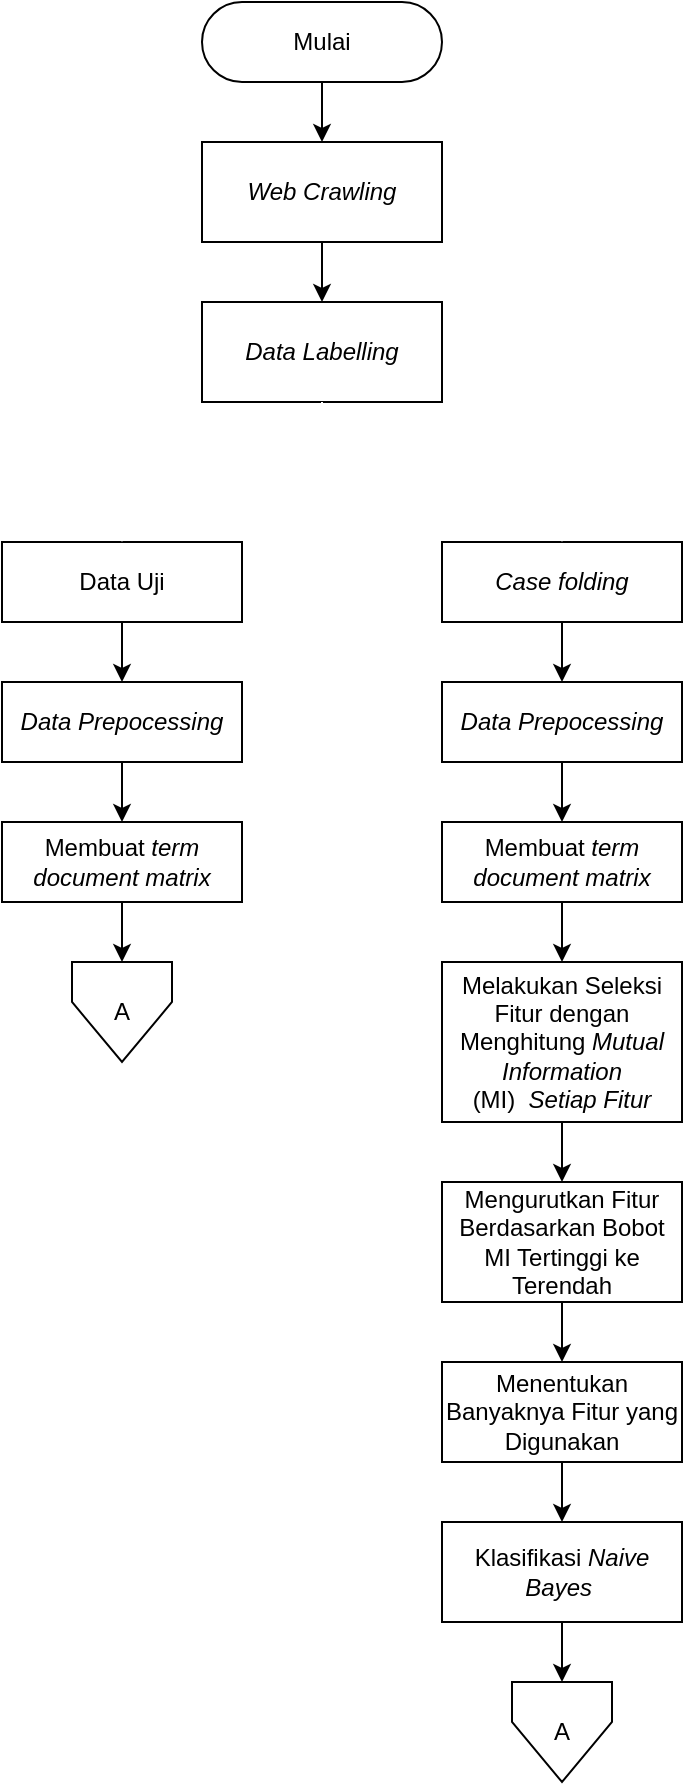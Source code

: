 <mxfile version="20.4.0" type="github">
  <diagram id="C5RBs43oDa-KdzZeNtuy" name="Page-1">
    <mxGraphModel dx="1363" dy="571" grid="1" gridSize="10" guides="1" tooltips="1" connect="1" arrows="1" fold="1" page="1" pageScale="1" pageWidth="827" pageHeight="1169" math="0" shadow="0">
      <root>
        <mxCell id="WIyWlLk6GJQsqaUBKTNV-0" />
        <mxCell id="WIyWlLk6GJQsqaUBKTNV-1" parent="WIyWlLk6GJQsqaUBKTNV-0" />
        <mxCell id="WIyWlLk6GJQsqaUBKTNV-3" value="Mulai" style="rounded=1;whiteSpace=wrap;html=1;fontSize=12;glass=0;strokeWidth=1;shadow=0;arcSize=50;" parent="WIyWlLk6GJQsqaUBKTNV-1" vertex="1">
          <mxGeometry x="160" y="80" width="120" height="40" as="geometry" />
        </mxCell>
        <mxCell id="WIyWlLk6GJQsqaUBKTNV-11" value="Data Uji" style="rounded=1;whiteSpace=wrap;html=1;fontSize=12;glass=0;strokeWidth=1;shadow=0;arcSize=0;" parent="WIyWlLk6GJQsqaUBKTNV-1" vertex="1">
          <mxGeometry x="60" y="350" width="120" height="40" as="geometry" />
        </mxCell>
        <mxCell id="0ThdfFZHO9jcD33XFk8l-0" value="" style="endArrow=classic;html=1;rounded=0;exitX=0.5;exitY=1;exitDx=0;exitDy=0;entryX=0.5;entryY=0;entryDx=0;entryDy=0;" edge="1" parent="WIyWlLk6GJQsqaUBKTNV-1" source="WIyWlLk6GJQsqaUBKTNV-3" target="0ThdfFZHO9jcD33XFk8l-1">
          <mxGeometry width="50" height="50" relative="1" as="geometry">
            <mxPoint x="200" y="250" as="sourcePoint" />
            <mxPoint x="220" y="170" as="targetPoint" />
          </mxGeometry>
        </mxCell>
        <mxCell id="0ThdfFZHO9jcD33XFk8l-1" value="&lt;i&gt;&lt;span lang=&quot;EN-AU&quot;&gt;Web Crawling&lt;/span&gt;&lt;/i&gt;&lt;span lang=&quot;EN-AU&quot;&gt;&lt;/span&gt;" style="rounded=0;whiteSpace=wrap;html=1;" vertex="1" parent="WIyWlLk6GJQsqaUBKTNV-1">
          <mxGeometry x="160" y="150" width="120" height="50" as="geometry" />
        </mxCell>
        <mxCell id="0ThdfFZHO9jcD33XFk8l-3" value="" style="endArrow=classic;html=1;rounded=0;entryX=0.5;entryY=0;entryDx=0;entryDy=0;exitX=0.5;exitY=1;exitDx=0;exitDy=0;" edge="1" parent="WIyWlLk6GJQsqaUBKTNV-1" target="0ThdfFZHO9jcD33XFk8l-4" source="0ThdfFZHO9jcD33XFk8l-1">
          <mxGeometry width="50" height="50" relative="1" as="geometry">
            <mxPoint x="220" y="200" as="sourcePoint" />
            <mxPoint x="220" y="250" as="targetPoint" />
          </mxGeometry>
        </mxCell>
        <mxCell id="0ThdfFZHO9jcD33XFk8l-4" value="&lt;i&gt;Data Labelling&lt;/i&gt;" style="rounded=0;whiteSpace=wrap;html=1;" vertex="1" parent="WIyWlLk6GJQsqaUBKTNV-1">
          <mxGeometry x="160" y="230" width="120" height="50" as="geometry" />
        </mxCell>
        <mxCell id="0ThdfFZHO9jcD33XFk8l-47" value="" style="edgeStyle=segmentEdgeStyle;endArrow=classic;html=1;rounded=0;strokeColor=#FFFFFF;exitX=0.5;exitY=1;exitDx=0;exitDy=0;" edge="1" parent="WIyWlLk6GJQsqaUBKTNV-1" source="0ThdfFZHO9jcD33XFk8l-4" target="WIyWlLk6GJQsqaUBKTNV-11">
          <mxGeometry width="50" height="50" relative="1" as="geometry">
            <mxPoint x="220" y="320" as="sourcePoint" />
            <mxPoint x="190" y="270" as="targetPoint" />
            <Array as="points">
              <mxPoint x="220" y="320" />
              <mxPoint x="120" y="320" />
            </Array>
          </mxGeometry>
        </mxCell>
        <mxCell id="0ThdfFZHO9jcD33XFk8l-52" value="&lt;i&gt;Case folding&lt;/i&gt;" style="rounded=1;whiteSpace=wrap;html=1;fontSize=12;glass=0;strokeWidth=1;shadow=0;arcSize=0;" vertex="1" parent="WIyWlLk6GJQsqaUBKTNV-1">
          <mxGeometry x="280" y="350" width="120" height="40" as="geometry" />
        </mxCell>
        <mxCell id="0ThdfFZHO9jcD33XFk8l-53" value="" style="edgeStyle=segmentEdgeStyle;endArrow=classic;html=1;rounded=0;strokeColor=#FFFFFF;" edge="1" parent="WIyWlLk6GJQsqaUBKTNV-1" target="0ThdfFZHO9jcD33XFk8l-52">
          <mxGeometry width="50" height="50" relative="1" as="geometry">
            <mxPoint x="220" y="300" as="sourcePoint" />
            <mxPoint x="410" y="270" as="targetPoint" />
            <Array as="points">
              <mxPoint x="220" y="280" />
              <mxPoint x="220" y="320" />
              <mxPoint x="340" y="320" />
            </Array>
          </mxGeometry>
        </mxCell>
        <mxCell id="0ThdfFZHO9jcD33XFk8l-54" value="&lt;i&gt;Data Prepocessing&lt;/i&gt;" style="rounded=1;whiteSpace=wrap;html=1;fontSize=12;glass=0;strokeWidth=1;shadow=0;arcSize=0;" vertex="1" parent="WIyWlLk6GJQsqaUBKTNV-1">
          <mxGeometry x="60" y="420" width="120" height="40" as="geometry" />
        </mxCell>
        <mxCell id="0ThdfFZHO9jcD33XFk8l-58" value="" style="endArrow=classic;html=1;rounded=0;exitX=0.5;exitY=1;exitDx=0;exitDy=0;entryX=0.5;entryY=0;entryDx=0;entryDy=0;" edge="1" parent="WIyWlLk6GJQsqaUBKTNV-1" source="WIyWlLk6GJQsqaUBKTNV-11" target="0ThdfFZHO9jcD33XFk8l-54">
          <mxGeometry width="50" height="50" relative="1" as="geometry">
            <mxPoint x="230" y="334" as="sourcePoint" />
            <mxPoint x="230" y="364" as="targetPoint" />
          </mxGeometry>
        </mxCell>
        <mxCell id="0ThdfFZHO9jcD33XFk8l-59" value="Membuat &lt;i&gt;term document matrix&lt;/i&gt;" style="rounded=1;whiteSpace=wrap;html=1;fontSize=12;glass=0;strokeWidth=1;shadow=0;arcSize=0;" vertex="1" parent="WIyWlLk6GJQsqaUBKTNV-1">
          <mxGeometry x="60" y="490" width="120" height="40" as="geometry" />
        </mxCell>
        <mxCell id="0ThdfFZHO9jcD33XFk8l-60" value="" style="endArrow=classic;html=1;rounded=0;entryX=0.5;entryY=0;entryDx=0;entryDy=0;" edge="1" parent="WIyWlLk6GJQsqaUBKTNV-1" target="0ThdfFZHO9jcD33XFk8l-59" source="0ThdfFZHO9jcD33XFk8l-54">
          <mxGeometry width="50" height="50" relative="1" as="geometry">
            <mxPoint x="120" y="460" as="sourcePoint" />
            <mxPoint x="230" y="434" as="targetPoint" />
          </mxGeometry>
        </mxCell>
        <mxCell id="0ThdfFZHO9jcD33XFk8l-61" value="&lt;i&gt;Data Prepocessing&lt;/i&gt;" style="rounded=1;whiteSpace=wrap;html=1;fontSize=12;glass=0;strokeWidth=1;shadow=0;arcSize=0;" vertex="1" parent="WIyWlLk6GJQsqaUBKTNV-1">
          <mxGeometry x="280" y="420" width="120" height="40" as="geometry" />
        </mxCell>
        <mxCell id="0ThdfFZHO9jcD33XFk8l-62" value="" style="endArrow=classic;html=1;rounded=0;entryX=0.5;entryY=0;entryDx=0;entryDy=0;" edge="1" parent="WIyWlLk6GJQsqaUBKTNV-1" target="0ThdfFZHO9jcD33XFk8l-61" source="0ThdfFZHO9jcD33XFk8l-52">
          <mxGeometry width="50" height="50" relative="1" as="geometry">
            <mxPoint x="340" y="390" as="sourcePoint" />
            <mxPoint x="450" y="364" as="targetPoint" />
          </mxGeometry>
        </mxCell>
        <mxCell id="0ThdfFZHO9jcD33XFk8l-68" value="" style="edgeStyle=none;rounded=0;orthogonalLoop=1;jettySize=auto;html=1;strokeColor=#FFFFFF;" edge="1" parent="WIyWlLk6GJQsqaUBKTNV-1" source="0ThdfFZHO9jcD33XFk8l-63" target="0ThdfFZHO9jcD33XFk8l-65">
          <mxGeometry relative="1" as="geometry" />
        </mxCell>
        <mxCell id="0ThdfFZHO9jcD33XFk8l-69" value="" style="edgeStyle=none;rounded=0;orthogonalLoop=1;jettySize=auto;html=1;strokeColor=#FFFFFF;" edge="1" parent="WIyWlLk6GJQsqaUBKTNV-1" source="0ThdfFZHO9jcD33XFk8l-63" target="0ThdfFZHO9jcD33XFk8l-65">
          <mxGeometry relative="1" as="geometry" />
        </mxCell>
        <mxCell id="0ThdfFZHO9jcD33XFk8l-63" value="Membuat &lt;i&gt;term document matrix&lt;/i&gt;" style="rounded=1;whiteSpace=wrap;html=1;fontSize=12;glass=0;strokeWidth=1;shadow=0;arcSize=0;" vertex="1" parent="WIyWlLk6GJQsqaUBKTNV-1">
          <mxGeometry x="280" y="490" width="120" height="40" as="geometry" />
        </mxCell>
        <mxCell id="0ThdfFZHO9jcD33XFk8l-64" value="" style="endArrow=classic;html=1;rounded=0;entryX=0.5;entryY=0;entryDx=0;entryDy=0;" edge="1" parent="WIyWlLk6GJQsqaUBKTNV-1" target="0ThdfFZHO9jcD33XFk8l-63" source="0ThdfFZHO9jcD33XFk8l-61">
          <mxGeometry width="50" height="50" relative="1" as="geometry">
            <mxPoint x="340" y="460" as="sourcePoint" />
            <mxPoint x="450" y="434" as="targetPoint" />
          </mxGeometry>
        </mxCell>
        <mxCell id="0ThdfFZHO9jcD33XFk8l-65" value="Melakukan Seleksi Fitur dengan Menghitung &lt;i&gt;Mutual Information &lt;/i&gt;(MI)&amp;nbsp;&lt;i&gt;&amp;nbsp;Setiap Fitur&lt;/i&gt;" style="rounded=1;whiteSpace=wrap;html=1;fontSize=12;glass=0;strokeWidth=1;shadow=0;arcSize=0;" vertex="1" parent="WIyWlLk6GJQsqaUBKTNV-1">
          <mxGeometry x="280" y="560" width="120" height="80" as="geometry" />
        </mxCell>
        <mxCell id="0ThdfFZHO9jcD33XFk8l-66" value="" style="endArrow=classic;html=1;rounded=0;entryX=0.5;entryY=0;entryDx=0;entryDy=0;" edge="1" parent="WIyWlLk6GJQsqaUBKTNV-1" target="0ThdfFZHO9jcD33XFk8l-65" source="0ThdfFZHO9jcD33XFk8l-63">
          <mxGeometry width="50" height="50" relative="1" as="geometry">
            <mxPoint x="340" y="530" as="sourcePoint" />
            <mxPoint x="450" y="504" as="targetPoint" />
          </mxGeometry>
        </mxCell>
        <mxCell id="0ThdfFZHO9jcD33XFk8l-70" value="" style="edgeStyle=none;rounded=0;orthogonalLoop=1;jettySize=auto;html=1;strokeColor=#FFFFFF;" edge="1" parent="WIyWlLk6GJQsqaUBKTNV-1" target="0ThdfFZHO9jcD33XFk8l-74">
          <mxGeometry relative="1" as="geometry">
            <mxPoint x="340" y="730" as="sourcePoint" />
          </mxGeometry>
        </mxCell>
        <mxCell id="0ThdfFZHO9jcD33XFk8l-71" value="" style="edgeStyle=none;rounded=0;orthogonalLoop=1;jettySize=auto;html=1;strokeColor=#FFFFFF;" edge="1" parent="WIyWlLk6GJQsqaUBKTNV-1" target="0ThdfFZHO9jcD33XFk8l-74">
          <mxGeometry relative="1" as="geometry">
            <mxPoint x="340" y="730" as="sourcePoint" />
          </mxGeometry>
        </mxCell>
        <mxCell id="0ThdfFZHO9jcD33XFk8l-72" value="Mengurutkan Fitur Berdasarkan Bobot MI Tertinggi ke Terendah" style="rounded=1;whiteSpace=wrap;html=1;fontSize=12;glass=0;strokeWidth=1;shadow=0;arcSize=0;" vertex="1" parent="WIyWlLk6GJQsqaUBKTNV-1">
          <mxGeometry x="280" y="670" width="120" height="60" as="geometry" />
        </mxCell>
        <mxCell id="0ThdfFZHO9jcD33XFk8l-73" value="" style="endArrow=classic;html=1;rounded=0;entryX=0.5;entryY=0;entryDx=0;entryDy=0;" edge="1" parent="WIyWlLk6GJQsqaUBKTNV-1" target="0ThdfFZHO9jcD33XFk8l-72" source="0ThdfFZHO9jcD33XFk8l-65">
          <mxGeometry width="50" height="50" relative="1" as="geometry">
            <mxPoint x="340" y="600" as="sourcePoint" />
            <mxPoint x="450" y="574" as="targetPoint" />
          </mxGeometry>
        </mxCell>
        <mxCell id="0ThdfFZHO9jcD33XFk8l-74" value="Menentukan Banyaknya Fitur yang Digunakan" style="rounded=1;whiteSpace=wrap;html=1;fontSize=12;glass=0;strokeWidth=1;shadow=0;arcSize=0;" vertex="1" parent="WIyWlLk6GJQsqaUBKTNV-1">
          <mxGeometry x="280" y="760" width="120" height="50" as="geometry" />
        </mxCell>
        <mxCell id="0ThdfFZHO9jcD33XFk8l-75" value="" style="endArrow=classic;html=1;rounded=0;entryX=0.5;entryY=0;entryDx=0;entryDy=0;" edge="1" parent="WIyWlLk6GJQsqaUBKTNV-1" source="0ThdfFZHO9jcD33XFk8l-72" target="0ThdfFZHO9jcD33XFk8l-74">
          <mxGeometry width="50" height="50" relative="1" as="geometry">
            <mxPoint x="340" y="730" as="sourcePoint" />
            <mxPoint x="450" y="704" as="targetPoint" />
          </mxGeometry>
        </mxCell>
        <mxCell id="0ThdfFZHO9jcD33XFk8l-77" value="" style="endArrow=classic;html=1;rounded=0;exitX=0.5;exitY=1;exitDx=0;exitDy=0;entryX=0.5;entryY=0;entryDx=0;entryDy=0;" edge="1" parent="WIyWlLk6GJQsqaUBKTNV-1" source="0ThdfFZHO9jcD33XFk8l-59" target="0ThdfFZHO9jcD33XFk8l-83">
          <mxGeometry width="50" height="50" relative="1" as="geometry">
            <mxPoint x="130" y="470" as="sourcePoint" />
            <mxPoint x="120" y="560" as="targetPoint" />
          </mxGeometry>
        </mxCell>
        <mxCell id="0ThdfFZHO9jcD33XFk8l-78" value="" style="edgeStyle=none;rounded=0;orthogonalLoop=1;jettySize=auto;html=1;strokeColor=#FFFFFF;" edge="1" parent="WIyWlLk6GJQsqaUBKTNV-1" target="0ThdfFZHO9jcD33XFk8l-80">
          <mxGeometry relative="1" as="geometry">
            <mxPoint x="340" y="810" as="sourcePoint" />
          </mxGeometry>
        </mxCell>
        <mxCell id="0ThdfFZHO9jcD33XFk8l-79" value="" style="edgeStyle=none;rounded=0;orthogonalLoop=1;jettySize=auto;html=1;strokeColor=#FFFFFF;" edge="1" parent="WIyWlLk6GJQsqaUBKTNV-1" target="0ThdfFZHO9jcD33XFk8l-80">
          <mxGeometry relative="1" as="geometry">
            <mxPoint x="340" y="810" as="sourcePoint" />
          </mxGeometry>
        </mxCell>
        <mxCell id="0ThdfFZHO9jcD33XFk8l-80" value="Klasifikasi &lt;i&gt;Naive Bayes&amp;nbsp;&lt;/i&gt;" style="rounded=1;whiteSpace=wrap;html=1;fontSize=12;glass=0;strokeWidth=1;shadow=0;arcSize=0;" vertex="1" parent="WIyWlLk6GJQsqaUBKTNV-1">
          <mxGeometry x="280" y="840" width="120" height="50" as="geometry" />
        </mxCell>
        <mxCell id="0ThdfFZHO9jcD33XFk8l-81" value="" style="endArrow=classic;html=1;rounded=0;entryX=0.5;entryY=0;entryDx=0;entryDy=0;" edge="1" parent="WIyWlLk6GJQsqaUBKTNV-1" target="0ThdfFZHO9jcD33XFk8l-80">
          <mxGeometry width="50" height="50" relative="1" as="geometry">
            <mxPoint x="340" y="810" as="sourcePoint" />
            <mxPoint x="450" y="784" as="targetPoint" />
          </mxGeometry>
        </mxCell>
        <mxCell id="0ThdfFZHO9jcD33XFk8l-83" value="A" style="shape=offPageConnector;whiteSpace=wrap;html=1;size=0.6;" vertex="1" parent="WIyWlLk6GJQsqaUBKTNV-1">
          <mxGeometry x="95" y="560" width="50" height="50" as="geometry" />
        </mxCell>
        <mxCell id="0ThdfFZHO9jcD33XFk8l-86" value="" style="endArrow=classic;html=1;rounded=0;entryX=0.5;entryY=0;entryDx=0;entryDy=0;" edge="1" parent="WIyWlLk6GJQsqaUBKTNV-1" target="0ThdfFZHO9jcD33XFk8l-87" source="0ThdfFZHO9jcD33XFk8l-80">
          <mxGeometry width="50" height="50" relative="1" as="geometry">
            <mxPoint x="340" y="890" as="sourcePoint" />
            <mxPoint x="340" y="920" as="targetPoint" />
          </mxGeometry>
        </mxCell>
        <mxCell id="0ThdfFZHO9jcD33XFk8l-87" value="A" style="shape=offPageConnector;whiteSpace=wrap;html=1;size=0.6;" vertex="1" parent="WIyWlLk6GJQsqaUBKTNV-1">
          <mxGeometry x="315" y="920" width="50" height="50" as="geometry" />
        </mxCell>
      </root>
    </mxGraphModel>
  </diagram>
</mxfile>

